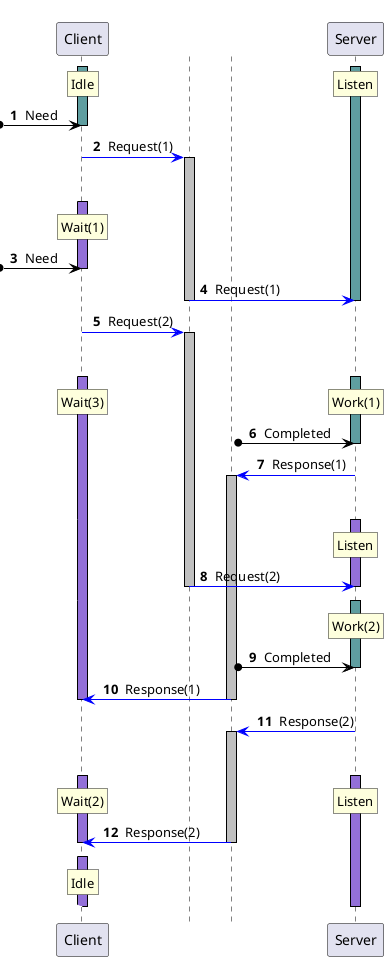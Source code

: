@startuml
autonumber " <b>#</b> "
skinparam shadowing false
skinparam sequence {
ArrowColor Black
ActorBorderColor Black
LifeLineBorderColor Black
LifeLineBackgroundColor Black
ParticipantBorderColor Black
}
skinparam ControlBorderColor White
skinparam ControlBackgroundColor White
participant "Client" as A0 order 10100
activate A0 #CadetBlue
participant "Server" as A1 order 10200
activate A1 #CadetBlue
rnote over A0 : Idle
/ rnote over A1 : Listen
?o-> A0 : Need
deactivate A0
control " " as T0 order 10101
A0 -[#Blue]> T0 : Request(1)
activate T0 #Silver
deactivate A0
autonumber stop
[-[#White]\ A0
autonumber resume
activate A0 #MediumPurple
rnote over A0 : Wait(1)
?o-> A0 : Need
deactivate A0
T0 -[#Blue]> A1 : Request(1)
deactivate T0
deactivate A1
A0 -[#Blue]> T0 : Request(2)
activate T0 #Silver
deactivate A0
autonumber stop
[-[#White]\ A0
autonumber resume
activate A0 #MediumPurple
activate A1 #CadetBlue
rnote over A0 : Wait(3)
/ rnote over A1 : Work(1)
?o-> A1 : Completed
deactivate A1
control " " as T1 order 10199
A1 -[#Blue]> T1 : Response(1)
activate T1 #Silver
deactivate A1
autonumber stop
[-[#White]\ A0
autonumber resume
activate A1 #MediumPurple
rnote over A1 : Listen
T0 -[#Blue]> A1 : Request(2)
deactivate T0
deactivate A1
autonumber stop
[-[#White]\ A0
autonumber resume
activate A1 #CadetBlue
rnote over A1 : Work(2)
?o-> A1 : Completed
deactivate A1
T1 -[#Blue]> A0 : Response(1)
deactivate T1
deactivate A0
A1 -[#Blue]> T1 : Response(2)
activate T1 #Silver
deactivate A1
autonumber stop
[-[#White]\ A0
autonumber resume
activate A1 #MediumPurple
activate A0 #MediumPurple
rnote over A1 : Listen
/ rnote over A0 : Wait(2)
T1 -[#Blue]> A0 : Response(2)
deactivate T1
deactivate A0
autonumber stop
[-[#White]\ A0
autonumber resume
activate A0 #MediumPurple
rnote over A0 : Idle
autonumber stop
[-[#White]\ A0
autonumber resume
deactivate A0
deactivate A1
@enduml
